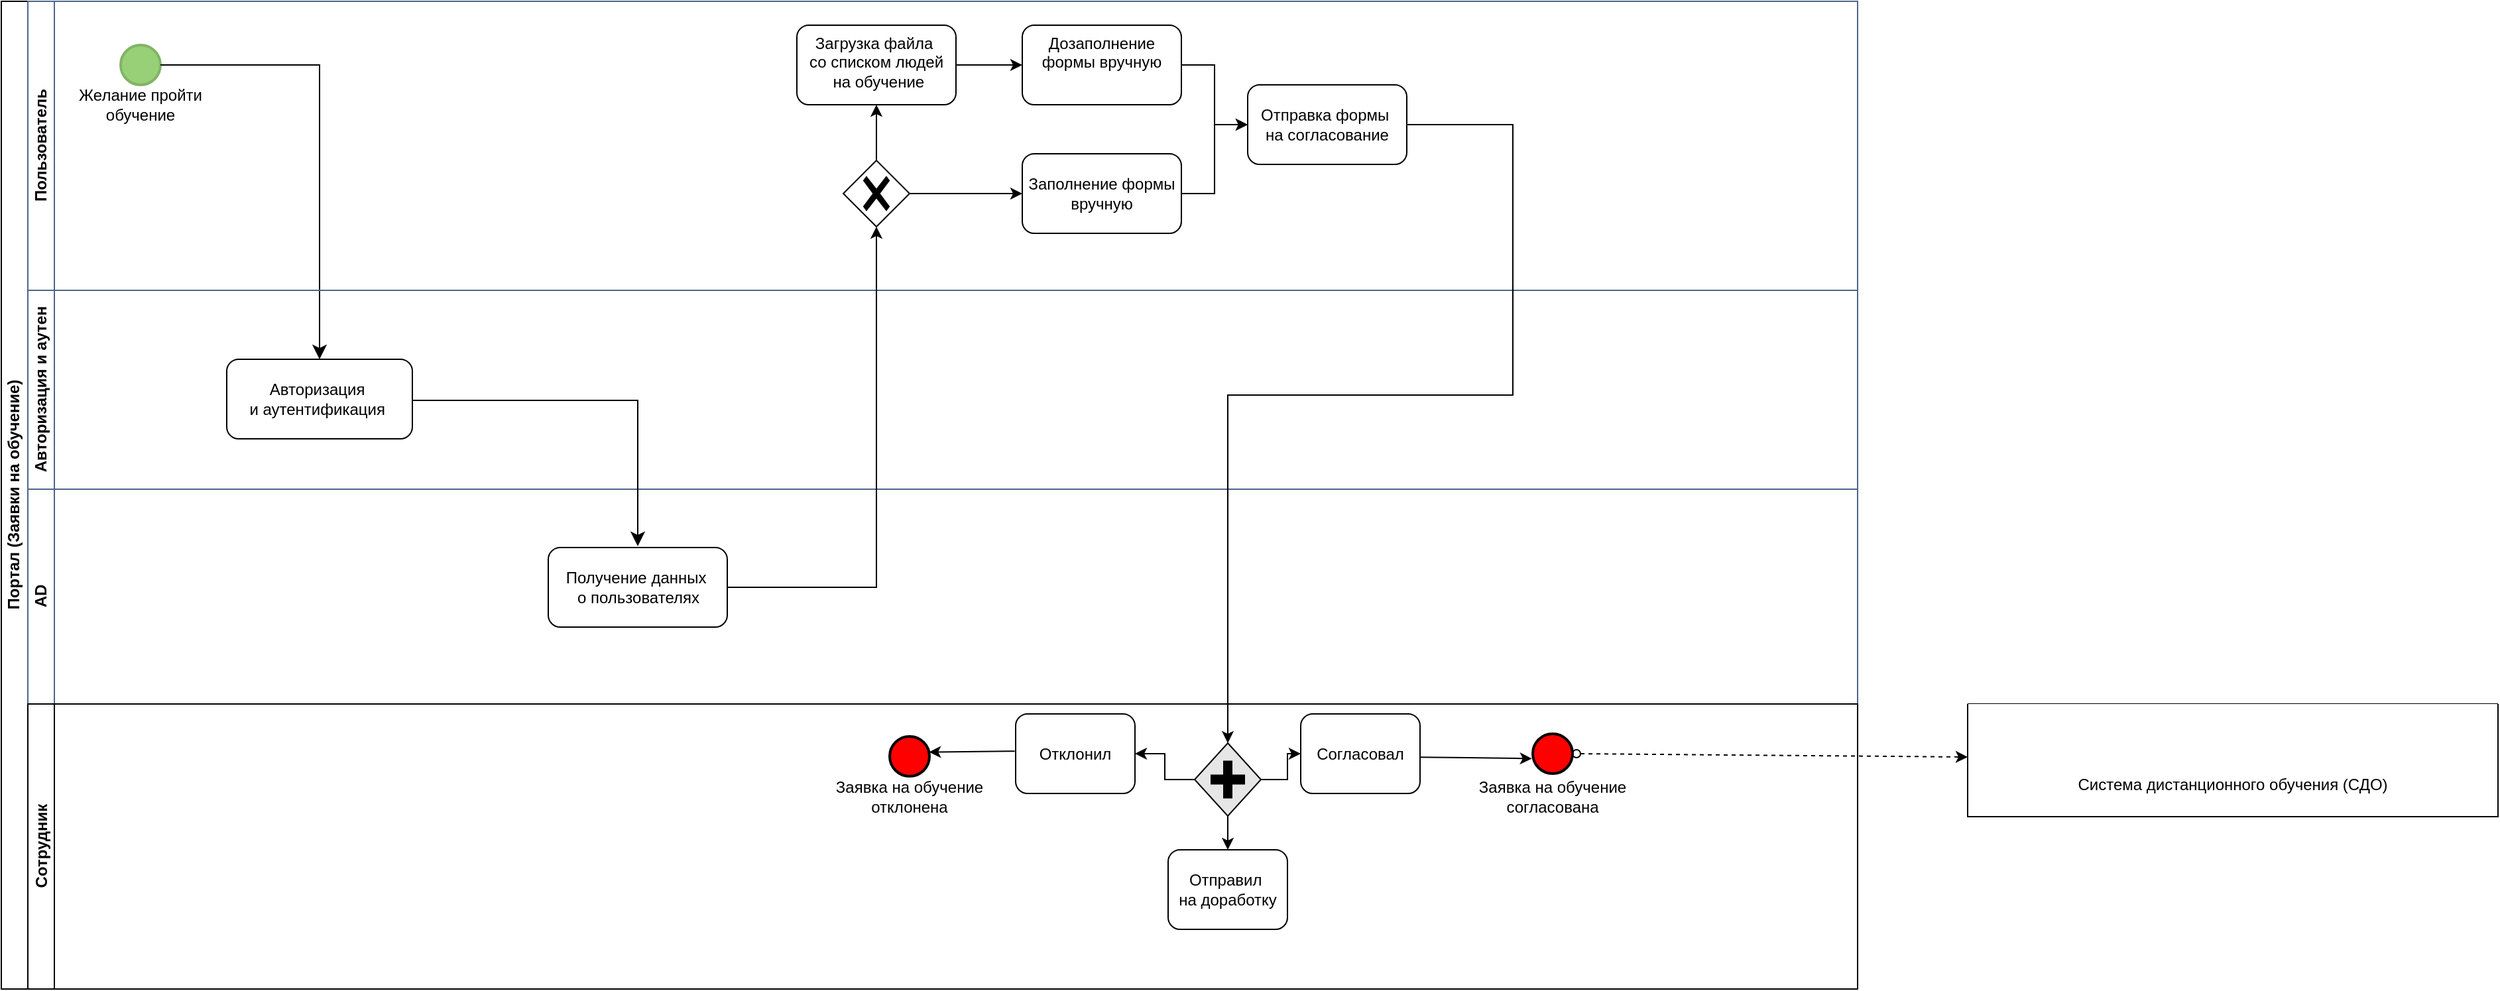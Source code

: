 <mxfile version="24.8.3" pages="2">
  <diagram id="C22Zyo9x9_IkmYV2H3KQ" name="Process order">
    <mxGraphModel dx="2500" dy="1636" grid="1" gridSize="10" guides="1" tooltips="1" connect="1" arrows="1" fold="1" page="0" pageScale="1" pageWidth="827" pageHeight="1169" math="0" shadow="0">
      <root>
        <mxCell id="0" />
        <mxCell id="1" parent="0" />
        <mxCell id="8uEbxN0wSlgFQSG_SQVq-2" value="" style="swimlane;startSize=0;swimlaneFillColor=default;" vertex="1" parent="1">
          <mxGeometry x="1163" y="480" width="400" height="85" as="geometry">
            <mxRectangle x="-20" y="701" width="50" height="40" as="alternateBounds" />
          </mxGeometry>
        </mxCell>
        <mxCell id="byTplBRAekraVyJS9zgL-36" value="Система дистанционного обучения (СДО)" style="text;html=1;align=center;verticalAlign=middle;whiteSpace=wrap;rounded=0;" parent="8uEbxN0wSlgFQSG_SQVq-2" vertex="1">
          <mxGeometry y="46" width="400" height="30" as="geometry" />
        </mxCell>
        <mxCell id="gj7Lqz_uDxO7MRF6QAoS-5" value="Портал (Заявки на обучение)" style="swimlane;html=1;childLayout=stackLayout;resizeParent=1;resizeParentMax=0;horizontal=0;startSize=20;horizontalStack=0;swimlaneFillColor=#FFFFFF;" parent="1" vertex="1">
          <mxGeometry x="-320" y="-50" width="1400" height="745" as="geometry" />
        </mxCell>
        <mxCell id="gj7Lqz_uDxO7MRF6QAoS-6" value="Пользователь" style="swimlane;html=1;startSize=20;horizontal=0;fillColor=none;strokeColor=#4E668A;swimlaneFillColor=#FFFFFF;" parent="gj7Lqz_uDxO7MRF6QAoS-5" vertex="1">
          <mxGeometry x="20" width="1380" height="218" as="geometry" />
        </mxCell>
        <mxCell id="8uEbxN0wSlgFQSG_SQVq-21" value="" style="strokeWidth=2;html=1;shape=mxgraph.flowchart.start_2;whiteSpace=wrap;fillColor=#97D077;strokeColor=#82b366;" vertex="1" parent="gj7Lqz_uDxO7MRF6QAoS-6">
          <mxGeometry x="70" y="33" width="30" height="30" as="geometry" />
        </mxCell>
        <mxCell id="byTplBRAekraVyJS9zgL-37" value="&lt;span style=&quot;font-size: 12px;&quot;&gt;Желание пройти обучение&lt;/span&gt;" style="text;html=1;align=center;verticalAlign=middle;whiteSpace=wrap;rounded=0;fontSize=12;" parent="gj7Lqz_uDxO7MRF6QAoS-6" vertex="1">
          <mxGeometry x="15" y="63" width="140" height="30" as="geometry" />
        </mxCell>
        <mxCell id="8uEbxN0wSlgFQSG_SQVq-42" value="" style="edgeStyle=elbowEdgeStyle;elbow=vertical;endArrow=classic;html=1;curved=0;rounded=0;endSize=8;startSize=8;" edge="1" parent="gj7Lqz_uDxO7MRF6QAoS-6">
          <mxGeometry width="50" height="50" relative="1" as="geometry">
            <mxPoint x="100" y="48" as="sourcePoint" />
            <mxPoint x="220" y="270" as="targetPoint" />
            <Array as="points">
              <mxPoint x="200" y="48" />
            </Array>
          </mxGeometry>
        </mxCell>
        <mxCell id="8uEbxN0wSlgFQSG_SQVq-100" value="" style="edgeStyle=orthogonalEdgeStyle;rounded=0;orthogonalLoop=1;jettySize=auto;html=1;" edge="1" parent="gj7Lqz_uDxO7MRF6QAoS-6" source="8uEbxN0wSlgFQSG_SQVq-65" target="8uEbxN0wSlgFQSG_SQVq-98">
          <mxGeometry relative="1" as="geometry" />
        </mxCell>
        <mxCell id="8uEbxN0wSlgFQSG_SQVq-65" value="Заполнение&lt;span style=&quot;background-color: initial;&quot;&gt;&amp;nbsp;формы вручную&lt;/span&gt;" style="whiteSpace=wrap;html=1;fillColor=#FFFFFF;labelBackgroundColor=none;rounded=1;" vertex="1" parent="gj7Lqz_uDxO7MRF6QAoS-6">
          <mxGeometry x="750" y="115" width="120" height="60" as="geometry" />
        </mxCell>
        <mxCell id="8uEbxN0wSlgFQSG_SQVq-91" value="" style="edgeStyle=orthogonalEdgeStyle;rounded=0;orthogonalLoop=1;jettySize=auto;html=1;" edge="1" parent="gj7Lqz_uDxO7MRF6QAoS-6" source="8uEbxN0wSlgFQSG_SQVq-89" target="8uEbxN0wSlgFQSG_SQVq-90">
          <mxGeometry relative="1" as="geometry" />
        </mxCell>
        <mxCell id="8uEbxN0wSlgFQSG_SQVq-92" value="" style="edgeStyle=orthogonalEdgeStyle;rounded=0;orthogonalLoop=1;jettySize=auto;html=1;" edge="1" parent="gj7Lqz_uDxO7MRF6QAoS-6" source="8uEbxN0wSlgFQSG_SQVq-89" target="8uEbxN0wSlgFQSG_SQVq-65">
          <mxGeometry relative="1" as="geometry" />
        </mxCell>
        <mxCell id="8uEbxN0wSlgFQSG_SQVq-89" value="" style="points=[[0.25,0.25,0],[0.5,0,0],[0.75,0.25,0],[1,0.5,0],[0.75,0.75,0],[0.5,1,0],[0.25,0.75,0],[0,0.5,0]];shape=mxgraph.bpmn.gateway2;html=1;verticalLabelPosition=bottom;labelBackgroundColor=#ffffff;verticalAlign=top;align=center;perimeter=rhombusPerimeter;outlineConnect=0;outline=none;symbol=none;gwType=exclusive;" vertex="1" parent="gj7Lqz_uDxO7MRF6QAoS-6">
          <mxGeometry x="615" y="120" width="50" height="50" as="geometry" />
        </mxCell>
        <mxCell id="8uEbxN0wSlgFQSG_SQVq-97" value="" style="edgeStyle=orthogonalEdgeStyle;rounded=0;orthogonalLoop=1;jettySize=auto;html=1;" edge="1" parent="gj7Lqz_uDxO7MRF6QAoS-6" source="8uEbxN0wSlgFQSG_SQVq-90" target="8uEbxN0wSlgFQSG_SQVq-96">
          <mxGeometry relative="1" as="geometry" />
        </mxCell>
        <mxCell id="8uEbxN0wSlgFQSG_SQVq-90" value="Загрузка файла&amp;nbsp;&lt;div&gt;со списком людей&lt;/div&gt;&lt;div&gt;&amp;nbsp;на обучение&lt;/div&gt;" style="rounded=1;whiteSpace=wrap;html=1;verticalAlign=top;labelBackgroundColor=#ffffff;" vertex="1" parent="gj7Lqz_uDxO7MRF6QAoS-6">
          <mxGeometry x="580" y="18" width="120" height="60" as="geometry" />
        </mxCell>
        <mxCell id="8uEbxN0wSlgFQSG_SQVq-99" value="" style="edgeStyle=orthogonalEdgeStyle;rounded=0;orthogonalLoop=1;jettySize=auto;html=1;" edge="1" parent="gj7Lqz_uDxO7MRF6QAoS-6" source="8uEbxN0wSlgFQSG_SQVq-96" target="8uEbxN0wSlgFQSG_SQVq-98">
          <mxGeometry relative="1" as="geometry" />
        </mxCell>
        <mxCell id="8uEbxN0wSlgFQSG_SQVq-96" value="Дозаполнение формы вручную" style="rounded=1;whiteSpace=wrap;html=1;verticalAlign=top;labelBackgroundColor=#ffffff;" vertex="1" parent="gj7Lqz_uDxO7MRF6QAoS-6">
          <mxGeometry x="750" y="18" width="120" height="60" as="geometry" />
        </mxCell>
        <mxCell id="8uEbxN0wSlgFQSG_SQVq-98" value="Отправка формы&amp;nbsp;&lt;div&gt;на согласование&lt;/div&gt;" style="whiteSpace=wrap;html=1;fillColor=#FFFFFF;labelBackgroundColor=none;rounded=1;" vertex="1" parent="gj7Lqz_uDxO7MRF6QAoS-6">
          <mxGeometry x="920" y="63" width="120" height="60" as="geometry" />
        </mxCell>
        <mxCell id="8uEbxN0wSlgFQSG_SQVq-23" value="Авторизация и аутен" style="swimlane;html=1;startSize=20;horizontal=0;fillColor=none;strokeColor=#4E668A;swimlaneFillColor=none;" vertex="1" parent="gj7Lqz_uDxO7MRF6QAoS-5">
          <mxGeometry x="20" y="218" width="1380" height="150" as="geometry" />
        </mxCell>
        <mxCell id="8uEbxN0wSlgFQSG_SQVq-31" value="Авторизация&amp;nbsp;&lt;div&gt;и аутентификация&amp;nbsp;&lt;/div&gt;" style="shape=label;rectStyle=rounded;size=10;taskMarker=send;labelBackgroundColor=none;fillColor=#FFFFFF;rounded=1;whiteSpace=wrap;html=1;" vertex="1" parent="8uEbxN0wSlgFQSG_SQVq-23">
          <mxGeometry x="150" y="52" width="140" height="60" as="geometry" />
        </mxCell>
        <mxCell id="8uEbxN0wSlgFQSG_SQVq-18" value="AD" style="swimlane;html=1;startSize=20;horizontal=0;fillColor=default;strokeColor=#4E668A;swimlaneFillColor=none;" vertex="1" parent="gj7Lqz_uDxO7MRF6QAoS-5">
          <mxGeometry x="20" y="368" width="1380" height="162" as="geometry" />
        </mxCell>
        <mxCell id="8uEbxN0wSlgFQSG_SQVq-62" value="Получение данных&amp;nbsp;&lt;div&gt;о пользователях&lt;/div&gt;" style="shape=label;rectStyle=rounded;size=10;taskMarker=send;labelBackgroundColor=none;fillColor=#FFFFFF;rounded=1;whiteSpace=wrap;html=1;" vertex="1" parent="8uEbxN0wSlgFQSG_SQVq-18">
          <mxGeometry x="392.5" y="44" width="135" height="60" as="geometry" />
        </mxCell>
        <mxCell id="8uEbxN0wSlgFQSG_SQVq-61" value="" style="edgeStyle=elbowEdgeStyle;elbow=vertical;endArrow=classic;html=1;curved=0;rounded=0;endSize=8;startSize=8;exitX=1;exitY=0.5;exitDx=0;exitDy=0;" edge="1" parent="gj7Lqz_uDxO7MRF6QAoS-5" source="8uEbxN0wSlgFQSG_SQVq-31">
          <mxGeometry width="50" height="50" relative="1" as="geometry">
            <mxPoint x="330" y="301" as="sourcePoint" />
            <mxPoint x="480" y="411" as="targetPoint" />
            <Array as="points">
              <mxPoint x="390" y="301" />
            </Array>
          </mxGeometry>
        </mxCell>
        <mxCell id="gj7Lqz_uDxO7MRF6QAoS-7" value="Сотрудник" style="swimlane;html=1;startSize=20;horizontal=0;fillColor=default;strokeColor=#000000;gradientColor=none;swimlaneFillColor=none;" parent="gj7Lqz_uDxO7MRF6QAoS-5" vertex="1">
          <mxGeometry x="20" y="530" width="1380" height="215" as="geometry">
            <mxRectangle x="20" y="215" width="1790" height="30" as="alternateBounds" />
          </mxGeometry>
        </mxCell>
        <mxCell id="8uEbxN0wSlgFQSG_SQVq-56" value="" style="edgeStyle=orthogonalEdgeStyle;rounded=0;orthogonalLoop=1;jettySize=auto;html=1;entryX=-0.02;entryY=0.623;entryDx=0;entryDy=0;entryPerimeter=0;" edge="1" parent="gj7Lqz_uDxO7MRF6QAoS-7" target="8uEbxN0wSlgFQSG_SQVq-28">
          <mxGeometry relative="1" as="geometry">
            <mxPoint x="1035" y="40" as="sourcePoint" />
            <mxPoint x="1090" y="40" as="targetPoint" />
          </mxGeometry>
        </mxCell>
        <mxCell id="DeSNE2LEJQVDBhBTEOND-13" value="Согласовал" style="shape=label;rectStyle=rounded;size=10;taskMarker=send;labelBackgroundColor=none;fillColor=#FFFFFF;rounded=1;whiteSpace=wrap;html=1;" parent="gj7Lqz_uDxO7MRF6QAoS-7" vertex="1">
          <mxGeometry x="960" y="7.5" width="90" height="60" as="geometry" />
        </mxCell>
        <mxCell id="8uEbxN0wSlgFQSG_SQVq-73" value="" style="edgeStyle=orthogonalEdgeStyle;rounded=0;orthogonalLoop=1;jettySize=auto;html=1;entryX=0.987;entryY=0.393;entryDx=0;entryDy=0;entryPerimeter=0;exitX=-0.008;exitY=0.469;exitDx=0;exitDy=0;exitPerimeter=0;" edge="1" parent="gj7Lqz_uDxO7MRF6QAoS-7" source="byTplBRAekraVyJS9zgL-21" target="8uEbxN0wSlgFQSG_SQVq-48">
          <mxGeometry relative="1" as="geometry">
            <mxPoint x="740" y="30" as="sourcePoint" />
            <Array as="points">
              <mxPoint x="740" y="36" />
            </Array>
          </mxGeometry>
        </mxCell>
        <mxCell id="byTplBRAekraVyJS9zgL-21" value="Отклонил" style="shape=label;rectStyle=rounded;size=10;taskMarker=send;labelBackgroundColor=none;fillColor=#FFFFFF;rounded=1;whiteSpace=wrap;html=1;" parent="gj7Lqz_uDxO7MRF6QAoS-7" vertex="1">
          <mxGeometry x="745" y="7.5" width="90" height="60" as="geometry" />
        </mxCell>
        <mxCell id="8uEbxN0wSlgFQSG_SQVq-28" value="" style="strokeWidth=2;html=1;shape=mxgraph.flowchart.start_2;whiteSpace=wrap;fillColor=#FF0000;strokeColor=#000000;" vertex="1" parent="gj7Lqz_uDxO7MRF6QAoS-7">
          <mxGeometry x="1135" y="22.5" width="30" height="30" as="geometry" />
        </mxCell>
        <mxCell id="8uEbxN0wSlgFQSG_SQVq-45" value="&lt;span style=&quot;font-size: 12px;&quot;&gt;Заявка на обучение согласована&lt;/span&gt;" style="text;html=1;align=center;verticalAlign=middle;whiteSpace=wrap;rounded=0;fontSize=12;" vertex="1" parent="gj7Lqz_uDxO7MRF6QAoS-7">
          <mxGeometry x="1080" y="54.5" width="140" height="30" as="geometry" />
        </mxCell>
        <mxCell id="8uEbxN0wSlgFQSG_SQVq-88" value="" style="edgeStyle=orthogonalEdgeStyle;rounded=0;orthogonalLoop=1;jettySize=auto;html=1;" edge="1" parent="gj7Lqz_uDxO7MRF6QAoS-7" source="G3vWXNh6A1pPj3LREwGl-22" target="8uEbxN0wSlgFQSG_SQVq-87">
          <mxGeometry relative="1" as="geometry" />
        </mxCell>
        <mxCell id="G3vWXNh6A1pPj3LREwGl-22" value="" style="shape=mxgraph.bpmn.gateway2;html=1;verticalLabelPosition=bottom;labelBackgroundColor=#ffffff;verticalAlign=top;align=center;perimeter=rhombusPerimeter;outlineConnect=0;outline=none;symbol=none;gwType=parallel;fillColor=#E6E6E6;" parent="gj7Lqz_uDxO7MRF6QAoS-7" vertex="1">
          <mxGeometry x="880" y="29.5" width="50" height="55" as="geometry" />
        </mxCell>
        <mxCell id="byTplBRAekraVyJS9zgL-22" value="" style="edgeStyle=orthogonalEdgeStyle;rounded=0;orthogonalLoop=1;jettySize=auto;html=1;" parent="gj7Lqz_uDxO7MRF6QAoS-7" source="G3vWXNh6A1pPj3LREwGl-22" target="byTplBRAekraVyJS9zgL-21" edge="1">
          <mxGeometry relative="1" as="geometry" />
        </mxCell>
        <mxCell id="byTplBRAekraVyJS9zgL-26" value="" style="edgeStyle=orthogonalEdgeStyle;rounded=0;orthogonalLoop=1;jettySize=auto;html=1;entryX=0;entryY=0.5;entryDx=0;entryDy=0;" parent="gj7Lqz_uDxO7MRF6QAoS-7" source="G3vWXNh6A1pPj3LREwGl-22" target="DeSNE2LEJQVDBhBTEOND-13" edge="1">
          <mxGeometry relative="1" as="geometry" />
        </mxCell>
        <mxCell id="8uEbxN0wSlgFQSG_SQVq-48" value="" style="strokeWidth=2;html=1;shape=mxgraph.flowchart.start_2;whiteSpace=wrap;fillColor=#FF0000;strokeColor=#000000;" vertex="1" parent="gj7Lqz_uDxO7MRF6QAoS-7">
          <mxGeometry x="650" y="24.5" width="30" height="30" as="geometry" />
        </mxCell>
        <mxCell id="8uEbxN0wSlgFQSG_SQVq-49" value="&lt;span style=&quot;font-size: 12px;&quot;&gt;Заявка на обучение отклонена&lt;/span&gt;" style="text;html=1;align=center;verticalAlign=middle;whiteSpace=wrap;rounded=0;fontSize=12;" vertex="1" parent="gj7Lqz_uDxO7MRF6QAoS-7">
          <mxGeometry x="595" y="54.5" width="140" height="30" as="geometry" />
        </mxCell>
        <mxCell id="8uEbxN0wSlgFQSG_SQVq-55" value="" style="endArrow=classic;html=1;rounded=0;dashed=1;startArrow=oval;startFill=0;strokeColor=default;exitX=1;exitY=0.5;exitDx=0;exitDy=0;exitPerimeter=0;" edge="1" parent="gj7Lqz_uDxO7MRF6QAoS-7">
          <mxGeometry width="50" height="50" relative="1" as="geometry">
            <mxPoint x="1168.0" y="37.5" as="sourcePoint" />
            <mxPoint x="1463" y="40" as="targetPoint" />
          </mxGeometry>
        </mxCell>
        <mxCell id="8uEbxN0wSlgFQSG_SQVq-87" value="Отправил&amp;nbsp;&lt;div&gt;на доработку&lt;/div&gt;" style="shape=label;rectStyle=rounded;size=10;taskMarker=send;labelBackgroundColor=none;fillColor=#FFFFFF;rounded=1;whiteSpace=wrap;html=1;" vertex="1" parent="gj7Lqz_uDxO7MRF6QAoS-7">
          <mxGeometry x="860" y="110" width="90" height="60" as="geometry" />
        </mxCell>
        <mxCell id="8uEbxN0wSlgFQSG_SQVq-66" value="" style="edgeStyle=orthogonalEdgeStyle;rounded=0;orthogonalLoop=1;jettySize=auto;html=1;" edge="1" parent="gj7Lqz_uDxO7MRF6QAoS-5" source="8uEbxN0wSlgFQSG_SQVq-62" target="8uEbxN0wSlgFQSG_SQVq-89">
          <mxGeometry relative="1" as="geometry">
            <mxPoint x="660" y="190" as="targetPoint" />
          </mxGeometry>
        </mxCell>
        <mxCell id="8uEbxN0wSlgFQSG_SQVq-102" value="" style="edgeStyle=orthogonalEdgeStyle;rounded=0;orthogonalLoop=1;jettySize=auto;html=1;" edge="1" parent="gj7Lqz_uDxO7MRF6QAoS-5" source="8uEbxN0wSlgFQSG_SQVq-98" target="G3vWXNh6A1pPj3LREwGl-22">
          <mxGeometry relative="1" as="geometry">
            <mxPoint x="925" y="540" as="targetPoint" />
            <Array as="points">
              <mxPoint x="1140" y="93" />
              <mxPoint x="1140" y="297" />
              <mxPoint x="925" y="297" />
            </Array>
          </mxGeometry>
        </mxCell>
      </root>
    </mxGraphModel>
  </diagram>
  <diagram id="HCq9DOm8jIu3lRLJQ98l" name="Purchase stock">
    <mxGraphModel dx="2230" dy="1533" grid="1" gridSize="10" guides="1" tooltips="1" connect="1" arrows="1" fold="1" page="0" pageScale="1" pageWidth="827" pageHeight="1169" math="0" shadow="0">
      <root>
        <mxCell id="VR5IMITfkwXBvMDUpB2b-0" />
        <mxCell id="VR5IMITfkwXBvMDUpB2b-1" parent="VR5IMITfkwXBvMDUpB2b-0" />
        <mxCell id="OpYRb17qw4wrMRBJx0gq-3" style="edgeStyle=orthogonalEdgeStyle;rounded=0;orthogonalLoop=1;jettySize=auto;html=1;" edge="1" parent="VR5IMITfkwXBvMDUpB2b-1" source="EpqYW-o16c6DaKRRVxr--0" target="EpqYW-o16c6DaKRRVxr--2">
          <mxGeometry relative="1" as="geometry">
            <Array as="points">
              <mxPoint x="-20" y="-60" />
              <mxPoint x="-20" y="-10" />
            </Array>
          </mxGeometry>
        </mxCell>
        <mxCell id="EpqYW-o16c6DaKRRVxr--0" value="&lt;div&gt;Items in stock &lt;br&gt;&lt;/div&gt;&lt;div&gt;below minimum number&lt;/div&gt;" style="shape=mxgraph.bpmn.event;html=1;verticalLabelPosition=bottom;labelBackgroundColor=#ffffff;verticalAlign=top;align=center;perimeter=ellipsePerimeter;outlineConnect=0;aspect=fixed;outline=standard;symbol=conditional;" vertex="1" parent="VR5IMITfkwXBvMDUpB2b-1">
          <mxGeometry x="-120" y="-80" width="40" height="40" as="geometry" />
        </mxCell>
        <mxCell id="OpYRb17qw4wrMRBJx0gq-2" style="edgeStyle=orthogonalEdgeStyle;rounded=0;orthogonalLoop=1;jettySize=auto;html=1;" edge="1" parent="VR5IMITfkwXBvMDUpB2b-1" source="EpqYW-o16c6DaKRRVxr--1" target="EpqYW-o16c6DaKRRVxr--2">
          <mxGeometry relative="1" as="geometry">
            <Array as="points">
              <mxPoint x="-20" y="60" />
              <mxPoint x="-20" y="20" />
            </Array>
          </mxGeometry>
        </mxCell>
        <UserObject label="" link="data:page/id,C22Zyo9x9_IkmYV2H3KQ" id="EpqYW-o16c6DaKRRVxr--1">
          <mxCell style="shape=mxgraph.bpmn.event;html=1;verticalLabelPosition=bottom;labelBackgroundColor=#ffffff;verticalAlign=top;align=center;perimeter=ellipsePerimeter;outlineConnect=0;aspect=fixed;outline=standard;symbol=general;" vertex="1" parent="VR5IMITfkwXBvMDUpB2b-1">
            <mxGeometry x="-120" y="40" width="40" height="40" as="geometry" />
          </mxCell>
        </UserObject>
        <mxCell id="EpqYW-o16c6DaKRRVxr--2" value="Check if available &#xa;from suppliers&#xa;" style="shape=mxgraph.bpmn.task;rectStyle=rounded;size=10;taskMarker=abstract;isLoopStandard=1;fontFamily=Helvetica;fontSize=12;fontColor=#000000;align=center;strokeColor=#000000;fillColor=#ffffff;" vertex="1" parent="VR5IMITfkwXBvMDUpB2b-1">
          <mxGeometry x="40" y="-40" width="120" height="80" as="geometry" />
        </mxCell>
        <mxCell id="EpqYW-o16c6DaKRRVxr--3" value="Available?" style="shape=mxgraph.bpmn.gateway2;html=1;verticalLabelPosition=bottom;labelBackgroundColor=#ffffff;verticalAlign=top;align=center;perimeter=rhombusPerimeter;outlineConnect=0;outline=none;symbol=none;gwType=exclusive;labelBorderColor=none;" vertex="1" parent="VR5IMITfkwXBvMDUpB2b-1">
          <mxGeometry x="220" y="-20" width="40" height="40" as="geometry" />
        </mxCell>
        <mxCell id="EpqYW-o16c6DaKRRVxr--4" value="" style="edgeStyle=orthogonalEdgeStyle;rounded=0;orthogonalLoop=1;jettySize=auto;html=1;" edge="1" parent="VR5IMITfkwXBvMDUpB2b-1" source="EpqYW-o16c6DaKRRVxr--2" target="EpqYW-o16c6DaKRRVxr--3">
          <mxGeometry relative="1" as="geometry" />
        </mxCell>
        <mxCell id="EpqYW-o16c6DaKRRVxr--5" value="Order from supplier" style="shape=mxgraph.bpmn.task;rectStyle=rounded;size=10;taskMarker=abstract;isLoopSub=1;fontFamily=Helvetica;fontSize=12;fontColor=#000000;align=center;strokeColor=#000000;fillColor=#ffffff;" vertex="1" parent="VR5IMITfkwXBvMDUpB2b-1">
          <mxGeometry x="360" y="-120" width="120" height="80" as="geometry" />
        </mxCell>
        <mxCell id="EpqYW-o16c6DaKRRVxr--6" value="" style="edgeStyle=orthogonalEdgeStyle;rounded=0;orthogonalLoop=1;jettySize=auto;html=1;" edge="1" parent="VR5IMITfkwXBvMDUpB2b-1" source="EpqYW-o16c6DaKRRVxr--3" target="EpqYW-o16c6DaKRRVxr--5">
          <mxGeometry relative="1" as="geometry">
            <Array as="points">
              <mxPoint x="240" y="-80" />
            </Array>
          </mxGeometry>
        </mxCell>
        <mxCell id="OpYRb17qw4wrMRBJx0gq-4" value="In stock" style="edgeLabel;html=1;align=center;verticalAlign=middle;resizable=0;points=[];" vertex="1" connectable="0" parent="EpqYW-o16c6DaKRRVxr--6">
          <mxGeometry x="-0.4" y="-2" relative="1" as="geometry">
            <mxPoint x="-2" y="34" as="offset" />
          </mxGeometry>
        </mxCell>
        <mxCell id="Mlp8mXJWqpWX_r7N0x4a-2" style="edgeStyle=orthogonalEdgeStyle;rounded=0;orthogonalLoop=1;jettySize=auto;html=1;" edge="1" parent="VR5IMITfkwXBvMDUpB2b-1" source="Mlp8mXJWqpWX_r7N0x4a-0" target="EpqYW-o16c6DaKRRVxr--5">
          <mxGeometry relative="1" as="geometry">
            <Array as="points">
              <mxPoint x="420" />
            </Array>
          </mxGeometry>
        </mxCell>
        <mxCell id="Mlp8mXJWqpWX_r7N0x4a-0" value="Delivery delayed" style="shape=mxgraph.bpmn.event;html=1;verticalLabelPosition=bottom;labelBackgroundColor=#ffffff;verticalAlign=top;align=center;perimeter=ellipsePerimeter;outlineConnect=0;aspect=fixed;outline=throwing;symbol=escalation;" vertex="1" parent="VR5IMITfkwXBvMDUpB2b-1">
          <mxGeometry x="350" y="-20" width="40" height="40" as="geometry" />
        </mxCell>
        <mxCell id="Mlp8mXJWqpWX_r7N0x4a-1" value="3+ days" style="edgeStyle=orthogonalEdgeStyle;rounded=0;orthogonalLoop=1;jettySize=auto;html=1;" edge="1" parent="VR5IMITfkwXBvMDUpB2b-1" source="EpqYW-o16c6DaKRRVxr--3" target="Mlp8mXJWqpWX_r7N0x4a-0">
          <mxGeometry x="0.111" y="10" relative="1" as="geometry">
            <mxPoint as="offset" />
          </mxGeometry>
        </mxCell>
        <mxCell id="OpYRb17qw4wrMRBJx0gq-1" style="edgeStyle=orthogonalEdgeStyle;rounded=0;orthogonalLoop=1;jettySize=auto;html=1;startArrow=none;" edge="1" parent="VR5IMITfkwXBvMDUpB2b-1" source="Zl_YAaJtnaELgSoCP4CO-0" target="OpYRb17qw4wrMRBJx0gq-0">
          <mxGeometry relative="1" as="geometry" />
        </mxCell>
        <mxCell id="Mlp8mXJWqpWX_r7N0x4a-3" value="Items received" style="shape=mxgraph.bpmn.event;html=1;verticalLabelPosition=bottom;labelBackgroundColor=#ffffff;verticalAlign=top;align=center;perimeter=ellipsePerimeter;outlineConnect=0;aspect=fixed;outline=boundInt;symbol=message;" vertex="1" parent="VR5IMITfkwXBvMDUpB2b-1">
          <mxGeometry x="530" y="-100" width="40" height="40" as="geometry" />
        </mxCell>
        <mxCell id="Mlp8mXJWqpWX_r7N0x4a-4" value="" style="edgeStyle=orthogonalEdgeStyle;rounded=0;orthogonalLoop=1;jettySize=auto;html=1;" edge="1" parent="VR5IMITfkwXBvMDUpB2b-1" source="EpqYW-o16c6DaKRRVxr--5" target="Mlp8mXJWqpWX_r7N0x4a-3">
          <mxGeometry relative="1" as="geometry" />
        </mxCell>
        <UserObject label="" link="data:page/id,C22Zyo9x9_IkmYV2H3KQ" id="OpYRb17qw4wrMRBJx0gq-0">
          <mxCell style="shape=mxgraph.bpmn.event;html=1;verticalLabelPosition=bottom;labelBackgroundColor=#ffffff;verticalAlign=top;align=center;perimeter=ellipsePerimeter;outlineConnect=0;aspect=fixed;outline=end;symbol=terminate;" vertex="1" parent="VR5IMITfkwXBvMDUpB2b-1">
            <mxGeometry x="790" y="-100" width="40" height="40" as="geometry" />
          </mxCell>
        </UserObject>
        <UserObject label="Not available" link="data:page/id,C22Zyo9x9_IkmYV2H3KQ" id="OpYRb17qw4wrMRBJx0gq-5">
          <mxCell style="shape=mxgraph.bpmn.event;html=1;verticalLabelPosition=bottom;labelBackgroundColor=#ffffff;verticalAlign=top;align=center;perimeter=ellipsePerimeter;outlineConnect=0;aspect=fixed;outline=end;symbol=error;" vertex="1" parent="VR5IMITfkwXBvMDUpB2b-1">
            <mxGeometry x="220" y="90" width="40" height="40" as="geometry" />
          </mxCell>
        </UserObject>
        <mxCell id="OpYRb17qw4wrMRBJx0gq-6" value="" style="edgeStyle=orthogonalEdgeStyle;rounded=0;orthogonalLoop=1;jettySize=auto;html=1;" edge="1" parent="VR5IMITfkwXBvMDUpB2b-1" source="EpqYW-o16c6DaKRRVxr--3" target="OpYRb17qw4wrMRBJx0gq-5">
          <mxGeometry relative="1" as="geometry" />
        </mxCell>
        <mxCell id="Zl_YAaJtnaELgSoCP4CO-0" value="Update inventory" style="shape=mxgraph.bpmn.task;rectStyle=rounded;size=10;taskMarker=manual;labelBackgroundColor=#ffffff;" vertex="1" parent="VR5IMITfkwXBvMDUpB2b-1">
          <mxGeometry x="610" y="-120" width="120" height="80" as="geometry" />
        </mxCell>
        <mxCell id="Zl_YAaJtnaELgSoCP4CO-1" value="" style="edgeStyle=orthogonalEdgeStyle;rounded=0;orthogonalLoop=1;jettySize=auto;html=1;endArrow=none;" edge="1" parent="VR5IMITfkwXBvMDUpB2b-1" source="Mlp8mXJWqpWX_r7N0x4a-3" target="Zl_YAaJtnaELgSoCP4CO-0">
          <mxGeometry relative="1" as="geometry">
            <mxPoint x="570" y="-80" as="sourcePoint" />
            <mxPoint x="800" y="-80" as="targetPoint" />
          </mxGeometry>
        </mxCell>
        <mxCell id="AqVqkzSfWaMEc31fuOZP-21" value="" style="rounded=1;whiteSpace=wrap;html=1;container=1;collapsible=0;absoluteArcSize=1;arcSize=20;childLayout=stackLayout;horizontal=1;horizontalStack=0;resizeParent=1;resizeParentMax=0;resizeLast=0;labelBackgroundColor=none;fillColor=#FFFFFF;" vertex="1" parent="VR5IMITfkwXBvMDUpB2b-1">
          <mxGeometry x="-170" y="410" width="120" height="100" as="geometry" />
        </mxCell>
        <mxCell id="AqVqkzSfWaMEc31fuOZP-22" value="Purchasing" style="html=1;shape=mxgraph.basic.rect;size=10;rectStyle=rounded;bottomRightStyle=square;bottomLeftStyle=square;part=1;" vertex="1" parent="AqVqkzSfWaMEc31fuOZP-21">
          <mxGeometry width="120" height="20" as="geometry" />
        </mxCell>
        <mxCell id="AqVqkzSfWaMEc31fuOZP-23" value="Do you have these &#xa;out-of-stock items?" style="shape=mxgraph.bpmn.task;arcSize=0;taskMarker=abstract;part=1;isLoopMultiSeq=1;" vertex="1" parent="AqVqkzSfWaMEc31fuOZP-21">
          <mxGeometry y="20" width="120" height="60" as="geometry" />
        </mxCell>
        <mxCell id="AqVqkzSfWaMEc31fuOZP-24" value="Suppliers" style="html=1;shape=mxgraph.basic.rect;size=10;rectStyle=rounded;topRightStyle=square;topLeftStyle=square;fillColor=#C0C0C0;part=1;" vertex="1" parent="AqVqkzSfWaMEc31fuOZP-21">
          <mxGeometry y="80" width="120" height="20" as="geometry" />
        </mxCell>
        <mxCell id="AqVqkzSfWaMEc31fuOZP-26" value="Answers" style="shape=message;fillColor=#C0C0C0;labelBackgroundColor=none;align=left;whiteSpace=wrap;html=1;labelPosition=right;verticalLabelPosition=middle;verticalAlign=middle;" vertex="1" parent="VR5IMITfkwXBvMDUpB2b-1">
          <mxGeometry x="-130" y="540" width="40" height="30" as="geometry" />
        </mxCell>
        <mxCell id="AqVqkzSfWaMEc31fuOZP-27" value="" style="edgeStyle=orthogonalEdgeStyle;html=1;elbow=horizontal;endArrow=none;labelBackgroundColor=none;endSize=12;endFill=0;dashed=1;dashPattern=1 2;rounded=0;strokeColor=#000000;strokeWidth=1;" edge="1" source="AqVqkzSfWaMEc31fuOZP-24" target="AqVqkzSfWaMEc31fuOZP-26" parent="VR5IMITfkwXBvMDUpB2b-1">
          <mxGeometry relative="1" as="geometry">
            <mxPoint x="100" y="550" as="sourcePoint" />
          </mxGeometry>
        </mxCell>
        <mxCell id="AqVqkzSfWaMEc31fuOZP-32" value="Questions" style="shape=message;labelBackgroundColor=none;fillColor=#FFFFFF;align=left;html=1;labelPosition=right;verticalLabelPosition=middle;verticalAlign=middle;" vertex="1" parent="VR5IMITfkwXBvMDUpB2b-1">
          <mxGeometry x="-130" y="360" width="40" height="30" as="geometry" />
        </mxCell>
        <mxCell id="AqVqkzSfWaMEc31fuOZP-33" value="" style="edgeStyle=orthogonalEdgeStyle;html=1;elbow=horizontal;endArrow=none;labelBackgroundColor=none;endSize=12;endFill=0;dashed=1;dashPattern=1 2;rounded=0;strokeColor=#000000;strokeWidth=1;labelPosition=right;verticalLabelPosition=middle;align=left;verticalAlign=middle;" edge="1" source="AqVqkzSfWaMEc31fuOZP-22" target="AqVqkzSfWaMEc31fuOZP-32" parent="VR5IMITfkwXBvMDUpB2b-1">
          <mxGeometry relative="1" as="geometry">
            <mxPoint x="450" y="420" as="sourcePoint" />
          </mxGeometry>
        </mxCell>
        <mxCell id="AqVqkzSfWaMEc31fuOZP-78" style="edgeStyle=orthogonalEdgeStyle;rounded=0;jumpStyle=arc;jumpSize=13;orthogonalLoop=1;jettySize=auto;html=1;startArrow=none;startFill=0;endArrow=classic;endFill=1;strokeColor=#000000;strokeWidth=1;" edge="1" parent="VR5IMITfkwXBvMDUpB2b-1" source="AqVqkzSfWaMEc31fuOZP-34" target="AqVqkzSfWaMEc31fuOZP-77">
          <mxGeometry relative="1" as="geometry" />
        </mxCell>
        <mxCell id="AqVqkzSfWaMEc31fuOZP-34" value="Available?" style="shape=mxgraph.bpmn.gateway2;html=1;verticalLabelPosition=bottom;labelBackgroundColor=#ffffff;verticalAlign=top;align=center;perimeter=rhombusPerimeter;outlineConnect=0;outline=none;symbol=none;gwType=exclusive;fillColor=#FFFFFF;" vertex="1" parent="VR5IMITfkwXBvMDUpB2b-1">
          <mxGeometry x="-10" y="440" width="40" height="40" as="geometry" />
        </mxCell>
        <mxCell id="AqVqkzSfWaMEc31fuOZP-35" value="" style="edgeStyle=orthogonalEdgeStyle;rounded=0;jumpStyle=arc;jumpSize=13;orthogonalLoop=1;jettySize=auto;html=1;startArrow=none;startFill=0;endArrow=classic;endFill=1;strokeColor=#000000;strokeWidth=1;" edge="1" parent="VR5IMITfkwXBvMDUpB2b-1" source="AqVqkzSfWaMEc31fuOZP-23" target="AqVqkzSfWaMEc31fuOZP-34">
          <mxGeometry relative="1" as="geometry" />
        </mxCell>
        <mxCell id="AqVqkzSfWaMEc31fuOZP-41" value="" style="rounded=1;whiteSpace=wrap;html=1;container=1;collapsible=0;absoluteArcSize=1;arcSize=20;childLayout=stackLayout;horizontal=1;horizontalStack=0;resizeParent=1;resizeParentMax=0;resizeLast=0;labelBackgroundColor=none;fillColor=#FFFFFF;align=left;" vertex="1" parent="VR5IMITfkwXBvMDUpB2b-1">
          <mxGeometry x="120" y="350" width="110" height="100" as="geometry" />
        </mxCell>
        <mxCell id="AqVqkzSfWaMEc31fuOZP-42" value="Purchasing" style="html=1;shape=mxgraph.basic.rect;size=10;rectStyle=rounded;bottomRightStyle=square;bottomLeftStyle=square;part=1;" vertex="1" parent="AqVqkzSfWaMEc31fuOZP-41">
          <mxGeometry width="110" height="20" as="geometry" />
        </mxCell>
        <mxCell id="AqVqkzSfWaMEc31fuOZP-43" value="Submit purchase &#xa;order" style="shape=mxgraph.bpmn.task;part=1;taskMarker=abstract;" vertex="1" parent="AqVqkzSfWaMEc31fuOZP-41">
          <mxGeometry y="20" width="110" height="60" as="geometry" />
        </mxCell>
        <mxCell id="AqVqkzSfWaMEc31fuOZP-44" value="Suppliers" style="html=1;shape=mxgraph.basic.rect;size=10;rectStyle=rounded;topRightStyle=square;topLeftStyle=square;fillColor=#C0C0C0;part=1;" vertex="1" parent="AqVqkzSfWaMEc31fuOZP-41">
          <mxGeometry y="80" width="110" height="20" as="geometry" />
        </mxCell>
        <mxCell id="AqVqkzSfWaMEc31fuOZP-45" value="" style="edgeStyle=orthogonalEdgeStyle;rounded=0;jumpStyle=arc;jumpSize=13;orthogonalLoop=1;jettySize=auto;html=1;startArrow=none;startFill=0;endArrow=classic;endFill=1;strokeColor=#000000;strokeWidth=1;" edge="1" parent="VR5IMITfkwXBvMDUpB2b-1" source="AqVqkzSfWaMEc31fuOZP-34" target="AqVqkzSfWaMEc31fuOZP-41">
          <mxGeometry relative="1" as="geometry">
            <mxPoint x="90" y="460" as="sourcePoint" />
            <Array as="points">
              <mxPoint x="10" y="400" />
            </Array>
          </mxGeometry>
        </mxCell>
        <mxCell id="AqVqkzSfWaMEc31fuOZP-74" value="Yes" style="edgeLabel;html=1;align=center;verticalAlign=middle;resizable=0;points=[];" vertex="1" connectable="0" parent="AqVqkzSfWaMEc31fuOZP-45">
          <mxGeometry x="-0.729" y="-2" relative="1" as="geometry">
            <mxPoint as="offset" />
          </mxGeometry>
        </mxCell>
        <mxCell id="AqVqkzSfWaMEc31fuOZP-46" value="" style="rounded=1;whiteSpace=wrap;html=1;container=1;collapsible=0;absoluteArcSize=1;arcSize=20;childLayout=stackLayout;horizontal=1;horizontalStack=0;resizeParent=1;resizeParentMax=0;resizeLast=0;labelBackgroundColor=none;fillColor=#FFFFFF;align=left;" vertex="1" parent="VR5IMITfkwXBvMDUpB2b-1">
          <mxGeometry x="270" y="350" width="112" height="100" as="geometry" />
        </mxCell>
        <mxCell id="AqVqkzSfWaMEc31fuOZP-47" value="Suppliers" style="html=1;shape=mxgraph.basic.rect;size=10;rectStyle=rounded;bottomRightStyle=square;bottomLeftStyle=square;part=1;" vertex="1" parent="AqVqkzSfWaMEc31fuOZP-46">
          <mxGeometry width="112" height="20" as="geometry" />
        </mxCell>
        <mxCell id="AqVqkzSfWaMEc31fuOZP-48" value="Send items and &#xa;invoice" style="shape=mxgraph.bpmn.task;part=1;taskMarker=abstract;" vertex="1" parent="AqVqkzSfWaMEc31fuOZP-46">
          <mxGeometry y="20" width="112" height="60" as="geometry" />
        </mxCell>
        <mxCell id="AqVqkzSfWaMEc31fuOZP-49" value="Purchasing" style="html=1;shape=mxgraph.basic.rect;size=10;rectStyle=rounded;topRightStyle=square;topLeftStyle=square;fillColor=#C0C0C0;part=1;" vertex="1" parent="AqVqkzSfWaMEc31fuOZP-46">
          <mxGeometry y="80" width="112" height="20" as="geometry" />
        </mxCell>
        <mxCell id="AqVqkzSfWaMEc31fuOZP-50" value="" style="edgeStyle=orthogonalEdgeStyle;rounded=0;jumpStyle=arc;jumpSize=13;orthogonalLoop=1;jettySize=auto;html=1;startArrow=none;startFill=0;endArrow=classic;endFill=1;strokeColor=#000000;strokeWidth=1;" edge="1" parent="VR5IMITfkwXBvMDUpB2b-1" source="AqVqkzSfWaMEc31fuOZP-43" target="AqVqkzSfWaMEc31fuOZP-46">
          <mxGeometry relative="1" as="geometry" />
        </mxCell>
        <mxCell id="AqVqkzSfWaMEc31fuOZP-51" value="" style="rounded=1;whiteSpace=wrap;html=1;container=1;collapsible=0;absoluteArcSize=1;arcSize=20;childLayout=stackLayout;horizontal=1;horizontalStack=0;resizeParent=1;resizeParentMax=0;resizeLast=0;labelBackgroundColor=none;fillColor=#FFFFFF;align=left;" vertex="1" parent="VR5IMITfkwXBvMDUpB2b-1">
          <mxGeometry x="420" y="350" width="120" height="100" as="geometry" />
        </mxCell>
        <mxCell id="AqVqkzSfWaMEc31fuOZP-52" value="Purchasing" style="html=1;shape=mxgraph.basic.rect;size=10;rectStyle=rounded;bottomRightStyle=square;bottomLeftStyle=square;part=1;" vertex="1" parent="AqVqkzSfWaMEc31fuOZP-51">
          <mxGeometry width="120" height="20" as="geometry" />
        </mxCell>
        <mxCell id="AqVqkzSfWaMEc31fuOZP-53" value="Receive items and&#xa;pay invoice" style="shape=mxgraph.bpmn.task;part=1;taskMarker=abstract;" vertex="1" parent="AqVqkzSfWaMEc31fuOZP-51">
          <mxGeometry y="20" width="120" height="60" as="geometry" />
        </mxCell>
        <mxCell id="AqVqkzSfWaMEc31fuOZP-54" value="Suppliers" style="html=1;shape=mxgraph.basic.rect;size=10;rectStyle=rounded;topRightStyle=square;topLeftStyle=square;fillColor=#C0C0C0;part=1;" vertex="1" parent="AqVqkzSfWaMEc31fuOZP-51">
          <mxGeometry y="80" width="120" height="20" as="geometry" />
        </mxCell>
        <mxCell id="AqVqkzSfWaMEc31fuOZP-55" value="" style="rounded=1;whiteSpace=wrap;html=1;container=1;collapsible=0;absoluteArcSize=1;arcSize=20;childLayout=stackLayout;horizontal=1;horizontalStack=0;resizeParent=1;resizeParentMax=0;resizeLast=0;labelBackgroundColor=none;fillColor=#FFFFFF;align=left;" vertex="1" parent="VR5IMITfkwXBvMDUpB2b-1">
          <mxGeometry x="570" y="350" width="120" height="100" as="geometry" />
        </mxCell>
        <mxCell id="AqVqkzSfWaMEc31fuOZP-56" value="Suppliers" style="html=1;shape=mxgraph.basic.rect;size=10;rectStyle=rounded;bottomRightStyle=square;bottomLeftStyle=square;part=1;" vertex="1" parent="AqVqkzSfWaMEc31fuOZP-55">
          <mxGeometry width="120" height="20" as="geometry" />
        </mxCell>
        <mxCell id="AqVqkzSfWaMEc31fuOZP-57" value="Receive payment&#xa;and issue receipt" style="shape=mxgraph.bpmn.task;part=1;taskMarker=abstract;" vertex="1" parent="AqVqkzSfWaMEc31fuOZP-55">
          <mxGeometry y="20" width="120" height="60" as="geometry" />
        </mxCell>
        <mxCell id="AqVqkzSfWaMEc31fuOZP-58" value="Purchasing" style="html=1;shape=mxgraph.basic.rect;size=10;rectStyle=rounded;topRightStyle=square;topLeftStyle=square;fillColor=#C0C0C0;part=1;" vertex="1" parent="AqVqkzSfWaMEc31fuOZP-55">
          <mxGeometry y="80" width="120" height="20" as="geometry" />
        </mxCell>
        <mxCell id="AqVqkzSfWaMEc31fuOZP-60" style="edgeStyle=orthogonalEdgeStyle;rounded=0;jumpStyle=arc;jumpSize=13;orthogonalLoop=1;jettySize=auto;html=1;startArrow=none;startFill=0;endArrow=classic;endFill=1;strokeColor=#000000;strokeWidth=1;" edge="1" parent="VR5IMITfkwXBvMDUpB2b-1" source="AqVqkzSfWaMEc31fuOZP-48" target="AqVqkzSfWaMEc31fuOZP-53">
          <mxGeometry relative="1" as="geometry" />
        </mxCell>
        <mxCell id="AqVqkzSfWaMEc31fuOZP-61" style="edgeStyle=orthogonalEdgeStyle;rounded=0;jumpStyle=arc;jumpSize=13;orthogonalLoop=1;jettySize=auto;html=1;startArrow=none;startFill=0;endArrow=classic;endFill=1;strokeColor=#000000;strokeWidth=1;" edge="1" parent="VR5IMITfkwXBvMDUpB2b-1" source="AqVqkzSfWaMEc31fuOZP-53" target="AqVqkzSfWaMEc31fuOZP-57">
          <mxGeometry relative="1" as="geometry" />
        </mxCell>
        <mxCell id="AqVqkzSfWaMEc31fuOZP-63" value="Purchase order" style="shape=message;labelBackgroundColor=none;fillColor=#FFFFFF;align=left;html=1;labelPosition=right;verticalLabelPosition=middle;verticalAlign=middle;" vertex="1" parent="VR5IMITfkwXBvMDUpB2b-1">
          <mxGeometry x="155" y="300" width="40" height="30" as="geometry" />
        </mxCell>
        <mxCell id="AqVqkzSfWaMEc31fuOZP-64" value="" style="edgeStyle=orthogonalEdgeStyle;html=1;elbow=horizontal;endArrow=none;labelBackgroundColor=none;endSize=12;endFill=0;dashed=1;dashPattern=1 2;rounded=0;strokeColor=#000000;strokeWidth=1;labelPosition=right;verticalLabelPosition=middle;align=left;verticalAlign=middle;" edge="1" source="AqVqkzSfWaMEc31fuOZP-42" target="AqVqkzSfWaMEc31fuOZP-63" parent="VR5IMITfkwXBvMDUpB2b-1">
          <mxGeometry relative="1" as="geometry">
            <mxPoint x="500" y="370" as="sourcePoint" />
          </mxGeometry>
        </mxCell>
        <mxCell id="AqVqkzSfWaMEc31fuOZP-66" value="Items and invoice" style="shape=message;labelBackgroundColor=none;fillColor=#FFFFFF;align=left;html=1;labelPosition=right;verticalLabelPosition=middle;verticalAlign=middle;" vertex="1" parent="VR5IMITfkwXBvMDUpB2b-1">
          <mxGeometry x="306" y="300" width="40" height="30" as="geometry" />
        </mxCell>
        <mxCell id="AqVqkzSfWaMEc31fuOZP-67" value="" style="edgeStyle=orthogonalEdgeStyle;html=1;elbow=horizontal;endArrow=none;labelBackgroundColor=none;endSize=12;endFill=0;dashed=1;dashPattern=1 2;rounded=0;strokeColor=#000000;strokeWidth=1;labelPosition=right;verticalLabelPosition=middle;align=left;verticalAlign=middle;" edge="1" source="AqVqkzSfWaMEc31fuOZP-47" target="AqVqkzSfWaMEc31fuOZP-66" parent="VR5IMITfkwXBvMDUpB2b-1">
          <mxGeometry relative="1" as="geometry">
            <mxPoint x="500" y="370" as="sourcePoint" />
          </mxGeometry>
        </mxCell>
        <mxCell id="AqVqkzSfWaMEc31fuOZP-69" value="Payment" style="shape=message;labelBackgroundColor=none;fillColor=#FFFFFF;align=left;html=1;labelPosition=right;verticalLabelPosition=middle;verticalAlign=middle;" vertex="1" parent="VR5IMITfkwXBvMDUpB2b-1">
          <mxGeometry x="460" y="300" width="40" height="30" as="geometry" />
        </mxCell>
        <mxCell id="AqVqkzSfWaMEc31fuOZP-70" value="" style="edgeStyle=orthogonalEdgeStyle;html=1;elbow=horizontal;endArrow=none;labelBackgroundColor=none;endSize=12;endFill=0;dashed=1;dashPattern=1 2;rounded=0;strokeColor=#000000;strokeWidth=1;labelPosition=right;verticalLabelPosition=middle;align=left;verticalAlign=middle;" edge="1" source="AqVqkzSfWaMEc31fuOZP-52" target="AqVqkzSfWaMEc31fuOZP-69" parent="VR5IMITfkwXBvMDUpB2b-1">
          <mxGeometry relative="1" as="geometry">
            <mxPoint x="500" y="370" as="sourcePoint" />
          </mxGeometry>
        </mxCell>
        <mxCell id="AqVqkzSfWaMEc31fuOZP-72" value="Receipt" style="shape=message;labelBackgroundColor=none;fillColor=#FFFFFF;align=left;html=1;labelPosition=right;verticalLabelPosition=middle;verticalAlign=middle;" vertex="1" parent="VR5IMITfkwXBvMDUpB2b-1">
          <mxGeometry x="610" y="300" width="40" height="30" as="geometry" />
        </mxCell>
        <mxCell id="AqVqkzSfWaMEc31fuOZP-73" value="" style="edgeStyle=orthogonalEdgeStyle;html=1;elbow=horizontal;endArrow=none;labelBackgroundColor=none;endSize=12;endFill=0;dashed=1;dashPattern=1 2;rounded=0;strokeColor=#000000;strokeWidth=1;labelPosition=right;verticalLabelPosition=middle;align=left;verticalAlign=middle;" edge="1" source="AqVqkzSfWaMEc31fuOZP-56" target="AqVqkzSfWaMEc31fuOZP-72" parent="VR5IMITfkwXBvMDUpB2b-1">
          <mxGeometry relative="1" as="geometry">
            <mxPoint x="500" y="370" as="sourcePoint" />
          </mxGeometry>
        </mxCell>
        <mxCell id="AqVqkzSfWaMEc31fuOZP-75" value="" style="shape=mxgraph.bpmn.event;html=1;verticalLabelPosition=bottom;labelBackgroundColor=#ffffff;verticalAlign=top;align=center;perimeter=ellipsePerimeter;outlineConnect=0;aspect=fixed;outline=end;symbol=terminate;fillColor=#FFFFFF;" vertex="1" parent="VR5IMITfkwXBvMDUpB2b-1">
          <mxGeometry x="750" y="380" width="40" height="40" as="geometry" />
        </mxCell>
        <mxCell id="AqVqkzSfWaMEc31fuOZP-76" value="" style="edgeStyle=orthogonalEdgeStyle;rounded=0;jumpStyle=arc;jumpSize=13;orthogonalLoop=1;jettySize=auto;html=1;startArrow=none;startFill=0;endArrow=classic;endFill=1;strokeColor=#000000;strokeWidth=1;" edge="1" parent="VR5IMITfkwXBvMDUpB2b-1" source="AqVqkzSfWaMEc31fuOZP-57" target="AqVqkzSfWaMEc31fuOZP-75">
          <mxGeometry relative="1" as="geometry" />
        </mxCell>
        <mxCell id="AqVqkzSfWaMEc31fuOZP-79" style="edgeStyle=orthogonalEdgeStyle;rounded=0;jumpStyle=arc;jumpSize=13;orthogonalLoop=1;jettySize=auto;html=1;startArrow=none;startFill=0;endArrow=classic;endFill=1;strokeColor=#000000;strokeWidth=1;" edge="1" parent="VR5IMITfkwXBvMDUpB2b-1" source="AqVqkzSfWaMEc31fuOZP-77" target="AqVqkzSfWaMEc31fuOZP-75">
          <mxGeometry relative="1" as="geometry" />
        </mxCell>
        <UserObject label="Not available" id="AqVqkzSfWaMEc31fuOZP-77">
          <mxCell style="shape=mxgraph.bpmn.event;html=1;verticalLabelPosition=bottom;labelBackgroundColor=#ffffff;verticalAlign=top;align=center;perimeter=ellipsePerimeter;outlineConnect=0;aspect=fixed;outline=end;symbol=error;" vertex="1" parent="VR5IMITfkwXBvMDUpB2b-1">
            <mxGeometry x="70" y="510" width="40" height="40" as="geometry" />
          </mxCell>
        </UserObject>
        <mxCell id="AqVqkzSfWaMEc31fuOZP-80" value="Choreography model" style="text;html=1;strokeColor=none;fillColor=none;align=left;verticalAlign=middle;whiteSpace=wrap;rounded=0;labelBackgroundColor=none;fontSize=16;" vertex="1" parent="VR5IMITfkwXBvMDUpB2b-1">
          <mxGeometry x="-200" y="600" width="250" height="20" as="geometry" />
        </mxCell>
        <mxCell id="AqVqkzSfWaMEc31fuOZP-81" value="Orchestration - sub-process for restocking out-of-stock items" style="text;html=1;strokeColor=none;fillColor=none;align=left;verticalAlign=middle;whiteSpace=wrap;rounded=0;labelBackgroundColor=none;fontSize=16;" vertex="1" parent="VR5IMITfkwXBvMDUpB2b-1">
          <mxGeometry x="-200" y="160" width="585" height="20" as="geometry" />
        </mxCell>
        <mxCell id="AqVqkzSfWaMEc31fuOZP-82" value="" style="endArrow=none;html=1;fontSize=16;strokeColor=#000000;strokeWidth=1;" edge="1" parent="VR5IMITfkwXBvMDUpB2b-1">
          <mxGeometry width="50" height="50" relative="1" as="geometry">
            <mxPoint x="-240" y="210" as="sourcePoint" />
            <mxPoint x="880" y="210" as="targetPoint" />
          </mxGeometry>
        </mxCell>
      </root>
    </mxGraphModel>
  </diagram>
</mxfile>
